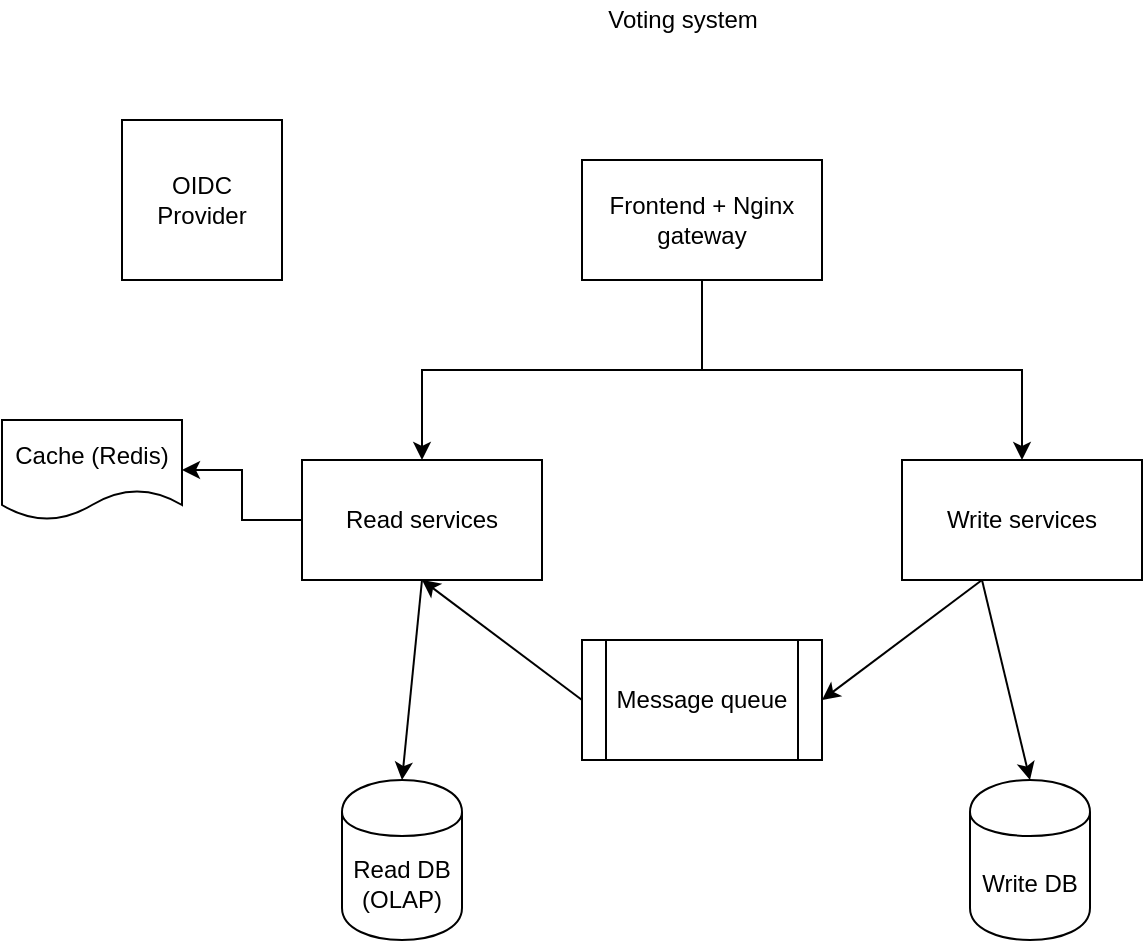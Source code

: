 <mxfile version="13.0.8" type="github"><diagram id="VlpD_25U13q7q78wCvk9" name="Page-1"><mxGraphModel dx="541" dy="369" grid="1" gridSize="10" guides="1" tooltips="1" connect="1" arrows="1" fold="1" page="1" pageScale="1" pageWidth="827" pageHeight="1169" math="0" shadow="0"><root><mxCell id="0"/><mxCell id="1" parent="0"/><mxCell id="LOavYstI44WjWDfzI2Ox-1" value="Write services" style="rounded=0;whiteSpace=wrap;html=1;" vertex="1" parent="1"><mxGeometry x="490" y="540" width="120" height="60" as="geometry"/></mxCell><mxCell id="LOavYstI44WjWDfzI2Ox-2" value="Write DB" style="shape=cylinder;whiteSpace=wrap;html=1;boundedLbl=1;backgroundOutline=1;" vertex="1" parent="1"><mxGeometry x="524" y="700" width="60" height="80" as="geometry"/></mxCell><mxCell id="LOavYstI44WjWDfzI2Ox-3" value="" style="endArrow=classic;html=1;entryX=1;entryY=0.5;entryDx=0;entryDy=0;" edge="1" parent="1" target="LOavYstI44WjWDfzI2Ox-7"><mxGeometry width="50" height="50" relative="1" as="geometry"><mxPoint x="530" y="600" as="sourcePoint"/><mxPoint x="440" y="630" as="targetPoint"/></mxGeometry></mxCell><mxCell id="LOavYstI44WjWDfzI2Ox-4" value="" style="endArrow=classic;html=1;entryX=0.5;entryY=0;entryDx=0;entryDy=0;" edge="1" parent="1" target="LOavYstI44WjWDfzI2Ox-2"><mxGeometry width="50" height="50" relative="1" as="geometry"><mxPoint x="530" y="600" as="sourcePoint"/><mxPoint x="580" y="560" as="targetPoint"/></mxGeometry></mxCell><mxCell id="LOavYstI44WjWDfzI2Ox-21" style="edgeStyle=orthogonalEdgeStyle;rounded=0;orthogonalLoop=1;jettySize=auto;html=1;exitX=0;exitY=0.5;exitDx=0;exitDy=0;entryX=1;entryY=0.5;entryDx=0;entryDy=0;" edge="1" parent="1" source="LOavYstI44WjWDfzI2Ox-5" target="LOavYstI44WjWDfzI2Ox-20"><mxGeometry relative="1" as="geometry"/></mxCell><mxCell id="LOavYstI44WjWDfzI2Ox-5" value="Read services" style="rounded=0;whiteSpace=wrap;html=1;" vertex="1" parent="1"><mxGeometry x="190" y="540" width="120" height="60" as="geometry"/></mxCell><mxCell id="LOavYstI44WjWDfzI2Ox-6" value="Read DB (OLAP)" style="shape=cylinder;whiteSpace=wrap;html=1;boundedLbl=1;backgroundOutline=1;" vertex="1" parent="1"><mxGeometry x="210" y="700" width="60" height="80" as="geometry"/></mxCell><mxCell id="LOavYstI44WjWDfzI2Ox-7" value="Message queue" style="shape=process;whiteSpace=wrap;html=1;backgroundOutline=1;" vertex="1" parent="1"><mxGeometry x="330" y="630" width="120" height="60" as="geometry"/></mxCell><mxCell id="LOavYstI44WjWDfzI2Ox-11" value="" style="endArrow=classic;html=1;exitX=0;exitY=0.5;exitDx=0;exitDy=0;entryX=0.5;entryY=1;entryDx=0;entryDy=0;" edge="1" parent="1" source="LOavYstI44WjWDfzI2Ox-7" target="LOavYstI44WjWDfzI2Ox-5"><mxGeometry width="50" height="50" relative="1" as="geometry"><mxPoint x="530" y="600" as="sourcePoint"/><mxPoint x="580" y="550" as="targetPoint"/></mxGeometry></mxCell><mxCell id="LOavYstI44WjWDfzI2Ox-15" value="" style="endArrow=classic;html=1;entryX=0.5;entryY=0;entryDx=0;entryDy=0;exitX=0.5;exitY=1;exitDx=0;exitDy=0;" edge="1" parent="1" source="LOavYstI44WjWDfzI2Ox-5" target="LOavYstI44WjWDfzI2Ox-6"><mxGeometry width="50" height="50" relative="1" as="geometry"><mxPoint x="210" y="660" as="sourcePoint"/><mxPoint x="260" y="610" as="targetPoint"/></mxGeometry></mxCell><mxCell id="LOavYstI44WjWDfzI2Ox-17" style="edgeStyle=orthogonalEdgeStyle;rounded=0;orthogonalLoop=1;jettySize=auto;html=1;exitX=0.5;exitY=1;exitDx=0;exitDy=0;entryX=0.5;entryY=0;entryDx=0;entryDy=0;" edge="1" parent="1" source="LOavYstI44WjWDfzI2Ox-16" target="LOavYstI44WjWDfzI2Ox-1"><mxGeometry relative="1" as="geometry"/></mxCell><mxCell id="LOavYstI44WjWDfzI2Ox-18" style="edgeStyle=orthogonalEdgeStyle;rounded=0;orthogonalLoop=1;jettySize=auto;html=1;exitX=0.5;exitY=1;exitDx=0;exitDy=0;entryX=0.5;entryY=0;entryDx=0;entryDy=0;" edge="1" parent="1" source="LOavYstI44WjWDfzI2Ox-16" target="LOavYstI44WjWDfzI2Ox-5"><mxGeometry relative="1" as="geometry"/></mxCell><mxCell id="LOavYstI44WjWDfzI2Ox-16" value="Frontend + Nginx gateway" style="rounded=0;whiteSpace=wrap;html=1;" vertex="1" parent="1"><mxGeometry x="330" y="390" width="120" height="60" as="geometry"/></mxCell><mxCell id="LOavYstI44WjWDfzI2Ox-19" value="OIDC Provider" style="whiteSpace=wrap;html=1;aspect=fixed;" vertex="1" parent="1"><mxGeometry x="100" y="370" width="80" height="80" as="geometry"/></mxCell><mxCell id="LOavYstI44WjWDfzI2Ox-20" value="Cache (Redis)" style="shape=document;whiteSpace=wrap;html=1;boundedLbl=1;" vertex="1" parent="1"><mxGeometry x="40" y="520" width="90" height="50" as="geometry"/></mxCell><mxCell id="LOavYstI44WjWDfzI2Ox-23" value="Voting system" style="text;html=1;align=center;verticalAlign=middle;resizable=0;points=[];autosize=1;" vertex="1" parent="1"><mxGeometry x="335" y="310" width="90" height="20" as="geometry"/></mxCell></root></mxGraphModel></diagram></mxfile>
